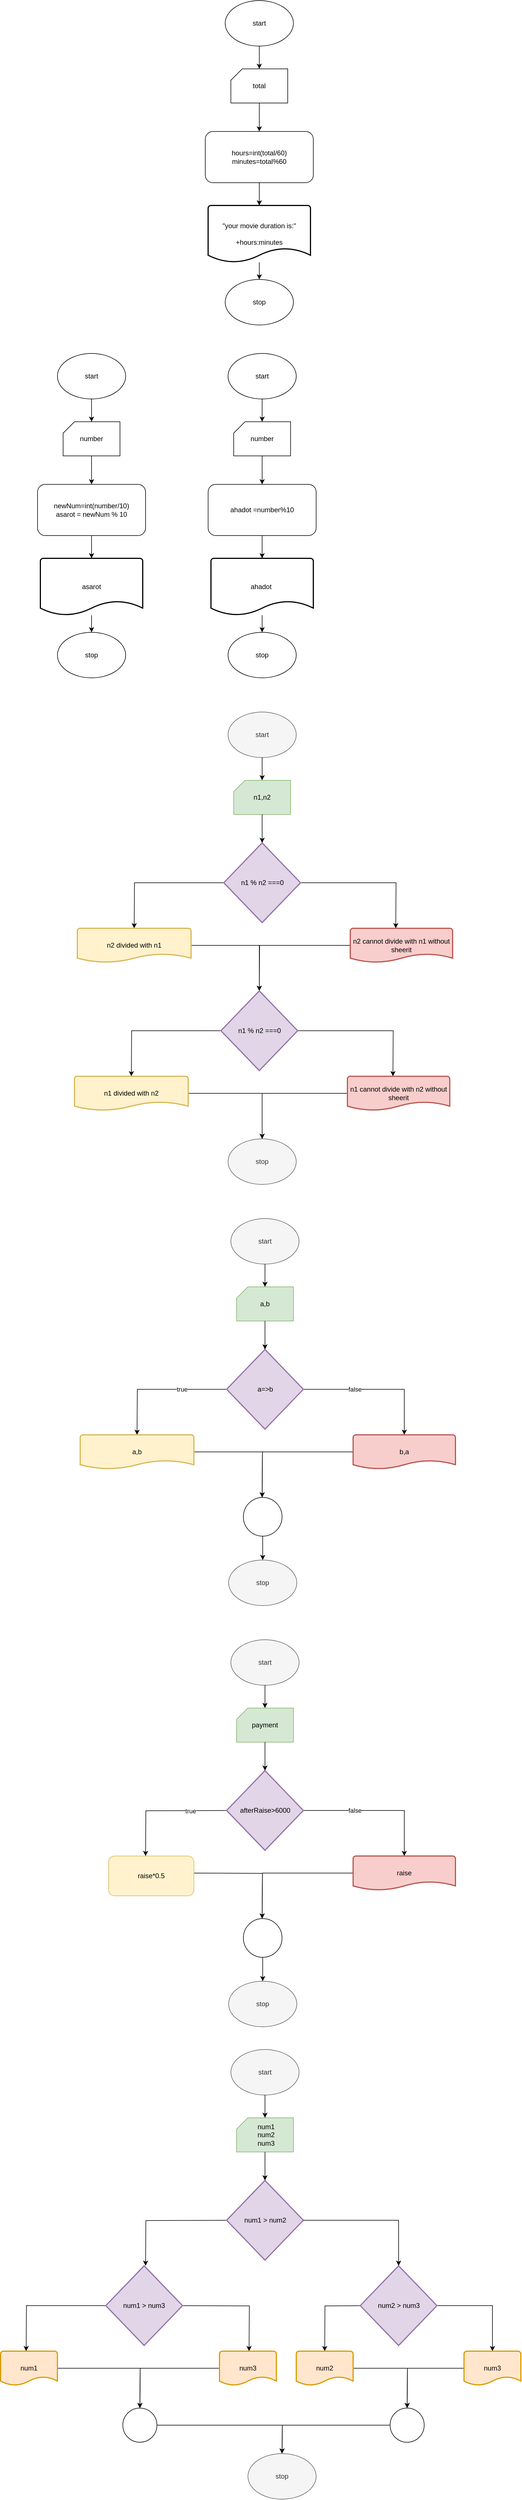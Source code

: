 <mxfile version="24.0.1" type="device">
  <diagram name="Page-1" id="hLnUzKsIZfY_c8V2M1LN">
    <mxGraphModel dx="2092" dy="784" grid="1" gridSize="10" guides="1" tooltips="1" connect="1" arrows="1" fold="1" page="1" pageScale="1" pageWidth="850" pageHeight="1100" math="0" shadow="0">
      <root>
        <mxCell id="0" />
        <mxCell id="1" parent="0" />
        <mxCell id="ii88qQg9MS992jkgcJib-1" value="start" style="ellipse;whiteSpace=wrap;html=1;" parent="1" vertex="1">
          <mxGeometry x="380" y="30" width="120" height="80" as="geometry" />
        </mxCell>
        <mxCell id="ROJ5gaN2hFvR-x2g7_lS-4" style="edgeStyle=orthogonalEdgeStyle;rounded=0;orthogonalLoop=1;jettySize=auto;html=1;entryX=0.5;entryY=0;entryDx=0;entryDy=0;" parent="1" source="ii88qQg9MS992jkgcJib-2" target="ii88qQg9MS992jkgcJib-5" edge="1">
          <mxGeometry relative="1" as="geometry" />
        </mxCell>
        <mxCell id="ii88qQg9MS992jkgcJib-2" value="" style="verticalLabelPosition=bottom;verticalAlign=top;html=1;shape=card;whiteSpace=wrap;size=20;arcSize=12;" parent="1" vertex="1">
          <mxGeometry x="390" y="150" width="100" height="60" as="geometry" />
        </mxCell>
        <mxCell id="ROJ5gaN2hFvR-x2g7_lS-6" style="edgeStyle=orthogonalEdgeStyle;rounded=0;orthogonalLoop=1;jettySize=auto;html=1;entryX=0.5;entryY=0;entryDx=0;entryDy=0;" parent="1" source="ii88qQg9MS992jkgcJib-3" target="ii88qQg9MS992jkgcJib-4" edge="1">
          <mxGeometry relative="1" as="geometry" />
        </mxCell>
        <mxCell id="ii88qQg9MS992jkgcJib-3" value="&quot;your movie duration is:&quot;&lt;div&gt;&lt;br&gt;&lt;/div&gt;&lt;div&gt;+hours:minutes&lt;/div&gt;" style="strokeWidth=2;html=1;shape=mxgraph.flowchart.document2;whiteSpace=wrap;size=0.25;" parent="1" vertex="1">
          <mxGeometry x="350" y="390" width="180" height="100" as="geometry" />
        </mxCell>
        <mxCell id="ii88qQg9MS992jkgcJib-4" value="stop" style="ellipse;whiteSpace=wrap;html=1;" parent="1" vertex="1">
          <mxGeometry x="380" y="520" width="120" height="80" as="geometry" />
        </mxCell>
        <mxCell id="ROJ5gaN2hFvR-x2g7_lS-5" style="edgeStyle=orthogonalEdgeStyle;rounded=0;orthogonalLoop=1;jettySize=auto;html=1;" parent="1" source="ii88qQg9MS992jkgcJib-5" target="ii88qQg9MS992jkgcJib-3" edge="1">
          <mxGeometry relative="1" as="geometry" />
        </mxCell>
        <mxCell id="ii88qQg9MS992jkgcJib-5" value="" style="rounded=1;whiteSpace=wrap;html=1;" parent="1" vertex="1">
          <mxGeometry x="345" y="260" width="190" height="90" as="geometry" />
        </mxCell>
        <mxCell id="ROJ5gaN2hFvR-x2g7_lS-1" value="total" style="text;html=1;align=center;verticalAlign=middle;whiteSpace=wrap;rounded=0;" parent="1" vertex="1">
          <mxGeometry x="410" y="165" width="60" height="30" as="geometry" />
        </mxCell>
        <mxCell id="ROJ5gaN2hFvR-x2g7_lS-2" value="hours=int(total/60)&lt;div&gt;&lt;span style=&quot;background-color: initial;&quot;&gt;minutes=total%60&lt;/span&gt;&lt;/div&gt;" style="text;html=1;align=center;verticalAlign=middle;whiteSpace=wrap;rounded=0;" parent="1" vertex="1">
          <mxGeometry x="350" y="272.5" width="180" height="65" as="geometry" />
        </mxCell>
        <mxCell id="ROJ5gaN2hFvR-x2g7_lS-3" style="edgeStyle=orthogonalEdgeStyle;rounded=0;orthogonalLoop=1;jettySize=auto;html=1;entryX=0.5;entryY=0;entryDx=0;entryDy=0;entryPerimeter=0;" parent="1" source="ii88qQg9MS992jkgcJib-1" target="ii88qQg9MS992jkgcJib-2" edge="1">
          <mxGeometry relative="1" as="geometry" />
        </mxCell>
        <mxCell id="ROJ5gaN2hFvR-x2g7_lS-8" value="start" style="ellipse;whiteSpace=wrap;html=1;" parent="1" vertex="1">
          <mxGeometry x="385" y="650" width="120" height="80" as="geometry" />
        </mxCell>
        <mxCell id="ROJ5gaN2hFvR-x2g7_lS-9" style="edgeStyle=orthogonalEdgeStyle;rounded=0;orthogonalLoop=1;jettySize=auto;html=1;entryX=0.5;entryY=0;entryDx=0;entryDy=0;" parent="1" source="ROJ5gaN2hFvR-x2g7_lS-10" target="ROJ5gaN2hFvR-x2g7_lS-15" edge="1">
          <mxGeometry relative="1" as="geometry" />
        </mxCell>
        <mxCell id="ROJ5gaN2hFvR-x2g7_lS-10" value="" style="verticalLabelPosition=bottom;verticalAlign=top;html=1;shape=card;whiteSpace=wrap;size=20;arcSize=12;" parent="1" vertex="1">
          <mxGeometry x="395" y="770" width="100" height="60" as="geometry" />
        </mxCell>
        <mxCell id="ROJ5gaN2hFvR-x2g7_lS-11" style="edgeStyle=orthogonalEdgeStyle;rounded=0;orthogonalLoop=1;jettySize=auto;html=1;entryX=0.5;entryY=0;entryDx=0;entryDy=0;" parent="1" source="ROJ5gaN2hFvR-x2g7_lS-12" target="ROJ5gaN2hFvR-x2g7_lS-13" edge="1">
          <mxGeometry relative="1" as="geometry" />
        </mxCell>
        <mxCell id="ROJ5gaN2hFvR-x2g7_lS-12" value="ahadot&amp;nbsp;" style="strokeWidth=2;html=1;shape=mxgraph.flowchart.document2;whiteSpace=wrap;size=0.25;" parent="1" vertex="1">
          <mxGeometry x="355" y="1010" width="180" height="100" as="geometry" />
        </mxCell>
        <mxCell id="ROJ5gaN2hFvR-x2g7_lS-13" value="stop" style="ellipse;whiteSpace=wrap;html=1;" parent="1" vertex="1">
          <mxGeometry x="385" y="1140" width="120" height="80" as="geometry" />
        </mxCell>
        <mxCell id="ROJ5gaN2hFvR-x2g7_lS-14" style="edgeStyle=orthogonalEdgeStyle;rounded=0;orthogonalLoop=1;jettySize=auto;html=1;" parent="1" source="ROJ5gaN2hFvR-x2g7_lS-15" target="ROJ5gaN2hFvR-x2g7_lS-12" edge="1">
          <mxGeometry relative="1" as="geometry" />
        </mxCell>
        <mxCell id="ROJ5gaN2hFvR-x2g7_lS-15" value="" style="rounded=1;whiteSpace=wrap;html=1;" parent="1" vertex="1">
          <mxGeometry x="350" y="880" width="190" height="90" as="geometry" />
        </mxCell>
        <mxCell id="ROJ5gaN2hFvR-x2g7_lS-16" value="number" style="text;html=1;align=center;verticalAlign=middle;whiteSpace=wrap;rounded=0;" parent="1" vertex="1">
          <mxGeometry x="415" y="785" width="60" height="30" as="geometry" />
        </mxCell>
        <mxCell id="ROJ5gaN2hFvR-x2g7_lS-17" value="ahadot =number%10" style="text;html=1;align=center;verticalAlign=middle;whiteSpace=wrap;rounded=0;" parent="1" vertex="1">
          <mxGeometry x="355" y="892.5" width="180" height="65" as="geometry" />
        </mxCell>
        <mxCell id="ROJ5gaN2hFvR-x2g7_lS-18" style="edgeStyle=orthogonalEdgeStyle;rounded=0;orthogonalLoop=1;jettySize=auto;html=1;entryX=0.5;entryY=0;entryDx=0;entryDy=0;entryPerimeter=0;" parent="1" source="ROJ5gaN2hFvR-x2g7_lS-8" target="ROJ5gaN2hFvR-x2g7_lS-10" edge="1">
          <mxGeometry relative="1" as="geometry" />
        </mxCell>
        <mxCell id="ROJ5gaN2hFvR-x2g7_lS-20" value="start" style="ellipse;whiteSpace=wrap;html=1;" parent="1" vertex="1">
          <mxGeometry x="85" y="650" width="120" height="80" as="geometry" />
        </mxCell>
        <mxCell id="ROJ5gaN2hFvR-x2g7_lS-21" style="edgeStyle=orthogonalEdgeStyle;rounded=0;orthogonalLoop=1;jettySize=auto;html=1;entryX=0.5;entryY=0;entryDx=0;entryDy=0;" parent="1" source="ROJ5gaN2hFvR-x2g7_lS-22" target="ROJ5gaN2hFvR-x2g7_lS-27" edge="1">
          <mxGeometry relative="1" as="geometry" />
        </mxCell>
        <mxCell id="ROJ5gaN2hFvR-x2g7_lS-22" value="" style="verticalLabelPosition=bottom;verticalAlign=top;html=1;shape=card;whiteSpace=wrap;size=20;arcSize=12;" parent="1" vertex="1">
          <mxGeometry x="95" y="770" width="100" height="60" as="geometry" />
        </mxCell>
        <mxCell id="ROJ5gaN2hFvR-x2g7_lS-23" style="edgeStyle=orthogonalEdgeStyle;rounded=0;orthogonalLoop=1;jettySize=auto;html=1;entryX=0.5;entryY=0;entryDx=0;entryDy=0;" parent="1" source="ROJ5gaN2hFvR-x2g7_lS-24" target="ROJ5gaN2hFvR-x2g7_lS-25" edge="1">
          <mxGeometry relative="1" as="geometry" />
        </mxCell>
        <mxCell id="ROJ5gaN2hFvR-x2g7_lS-24" value="asarot" style="strokeWidth=2;html=1;shape=mxgraph.flowchart.document2;whiteSpace=wrap;size=0.25;" parent="1" vertex="1">
          <mxGeometry x="55" y="1010" width="180" height="100" as="geometry" />
        </mxCell>
        <mxCell id="ROJ5gaN2hFvR-x2g7_lS-25" value="stop" style="ellipse;whiteSpace=wrap;html=1;" parent="1" vertex="1">
          <mxGeometry x="85" y="1140" width="120" height="80" as="geometry" />
        </mxCell>
        <mxCell id="ROJ5gaN2hFvR-x2g7_lS-26" style="edgeStyle=orthogonalEdgeStyle;rounded=0;orthogonalLoop=1;jettySize=auto;html=1;" parent="1" source="ROJ5gaN2hFvR-x2g7_lS-27" target="ROJ5gaN2hFvR-x2g7_lS-24" edge="1">
          <mxGeometry relative="1" as="geometry" />
        </mxCell>
        <mxCell id="ROJ5gaN2hFvR-x2g7_lS-27" value="" style="rounded=1;whiteSpace=wrap;html=1;" parent="1" vertex="1">
          <mxGeometry x="50" y="880" width="190" height="90" as="geometry" />
        </mxCell>
        <mxCell id="ROJ5gaN2hFvR-x2g7_lS-28" value="number" style="text;html=1;align=center;verticalAlign=middle;whiteSpace=wrap;rounded=0;" parent="1" vertex="1">
          <mxGeometry x="115" y="785" width="60" height="30" as="geometry" />
        </mxCell>
        <mxCell id="ROJ5gaN2hFvR-x2g7_lS-29" value="newNum=int(number/10)&lt;div&gt;asarot = newNum % 10&lt;/div&gt;" style="text;html=1;align=center;verticalAlign=middle;whiteSpace=wrap;rounded=0;" parent="1" vertex="1">
          <mxGeometry x="55" y="892.5" width="180" height="65" as="geometry" />
        </mxCell>
        <mxCell id="ROJ5gaN2hFvR-x2g7_lS-30" style="edgeStyle=orthogonalEdgeStyle;rounded=0;orthogonalLoop=1;jettySize=auto;html=1;entryX=0.5;entryY=0;entryDx=0;entryDy=0;entryPerimeter=0;" parent="1" source="ROJ5gaN2hFvR-x2g7_lS-20" target="ROJ5gaN2hFvR-x2g7_lS-22" edge="1">
          <mxGeometry relative="1" as="geometry" />
        </mxCell>
        <mxCell id="uX1W7bH-8rj_9nfo7h0D-2" value="start" style="ellipse;whiteSpace=wrap;html=1;fillColor=#f5f5f5;fontColor=#333333;strokeColor=#666666;" parent="1" vertex="1">
          <mxGeometry x="385" y="1280" width="120" height="80" as="geometry" />
        </mxCell>
        <mxCell id="uX1W7bH-8rj_9nfo7h0D-4" value="" style="verticalLabelPosition=bottom;verticalAlign=top;html=1;shape=card;whiteSpace=wrap;size=20;arcSize=12;fillColor=#d5e8d4;strokeColor=#82b366;" parent="1" vertex="1">
          <mxGeometry x="395" y="1400" width="100" height="60" as="geometry" />
        </mxCell>
        <mxCell id="uX1W7bH-8rj_9nfo7h0D-10" value="n1,n2" style="text;html=1;align=center;verticalAlign=middle;whiteSpace=wrap;rounded=0;" parent="1" vertex="1">
          <mxGeometry x="415" y="1415" width="60" height="30" as="geometry" />
        </mxCell>
        <mxCell id="uX1W7bH-8rj_9nfo7h0D-12" style="edgeStyle=orthogonalEdgeStyle;rounded=0;orthogonalLoop=1;jettySize=auto;html=1;entryX=0.5;entryY=0;entryDx=0;entryDy=0;entryPerimeter=0;" parent="1" source="uX1W7bH-8rj_9nfo7h0D-2" target="uX1W7bH-8rj_9nfo7h0D-4" edge="1">
          <mxGeometry relative="1" as="geometry" />
        </mxCell>
        <mxCell id="uX1W7bH-8rj_9nfo7h0D-15" style="edgeStyle=orthogonalEdgeStyle;rounded=0;orthogonalLoop=1;jettySize=auto;html=1;" parent="1" source="uX1W7bH-8rj_9nfo7h0D-13" edge="1">
          <mxGeometry relative="1" as="geometry">
            <mxPoint x="220" y="1660" as="targetPoint" />
          </mxGeometry>
        </mxCell>
        <mxCell id="uX1W7bH-8rj_9nfo7h0D-16" style="edgeStyle=orthogonalEdgeStyle;rounded=0;orthogonalLoop=1;jettySize=auto;html=1;" parent="1" source="uX1W7bH-8rj_9nfo7h0D-13" edge="1">
          <mxGeometry relative="1" as="geometry">
            <mxPoint x="680" y="1660" as="targetPoint" />
          </mxGeometry>
        </mxCell>
        <mxCell id="uX1W7bH-8rj_9nfo7h0D-13" value="n1 % n2 ===0" style="strokeWidth=2;html=1;shape=mxgraph.flowchart.decision;whiteSpace=wrap;fillColor=#e1d5e7;strokeColor=#9673a6;" parent="1" vertex="1">
          <mxGeometry x="377.5" y="1510" width="135" height="140" as="geometry" />
        </mxCell>
        <mxCell id="uX1W7bH-8rj_9nfo7h0D-14" style="edgeStyle=orthogonalEdgeStyle;rounded=0;orthogonalLoop=1;jettySize=auto;html=1;entryX=0.5;entryY=0;entryDx=0;entryDy=0;entryPerimeter=0;" parent="1" source="uX1W7bH-8rj_9nfo7h0D-4" target="uX1W7bH-8rj_9nfo7h0D-13" edge="1">
          <mxGeometry relative="1" as="geometry" />
        </mxCell>
        <mxCell id="uX1W7bH-8rj_9nfo7h0D-39" style="edgeStyle=orthogonalEdgeStyle;rounded=0;orthogonalLoop=1;jettySize=auto;html=1;" parent="1" source="uX1W7bH-8rj_9nfo7h0D-19" target="uX1W7bH-8rj_9nfo7h0D-36" edge="1">
          <mxGeometry relative="1" as="geometry" />
        </mxCell>
        <mxCell id="uX1W7bH-8rj_9nfo7h0D-19" value="n2 cannot divide with n1 without sheerit" style="strokeWidth=2;html=1;shape=mxgraph.flowchart.document2;whiteSpace=wrap;size=0.25;fillColor=#f8cecc;strokeColor=#b85450;" parent="1" vertex="1">
          <mxGeometry x="600" y="1660" width="180" height="60" as="geometry" />
        </mxCell>
        <mxCell id="uX1W7bH-8rj_9nfo7h0D-40" style="edgeStyle=orthogonalEdgeStyle;rounded=0;orthogonalLoop=1;jettySize=auto;html=1;" parent="1" source="uX1W7bH-8rj_9nfo7h0D-24" edge="1">
          <mxGeometry relative="1" as="geometry">
            <mxPoint x="440" y="1770" as="targetPoint" />
          </mxGeometry>
        </mxCell>
        <mxCell id="uX1W7bH-8rj_9nfo7h0D-24" value="n2 divided with n1" style="strokeWidth=2;html=1;shape=mxgraph.flowchart.document2;whiteSpace=wrap;size=0.25;fillColor=#fff2cc;strokeColor=#d6b656;" parent="1" vertex="1">
          <mxGeometry x="120" y="1660" width="200" height="60" as="geometry" />
        </mxCell>
        <mxCell id="uX1W7bH-8rj_9nfo7h0D-34" style="edgeStyle=orthogonalEdgeStyle;rounded=0;orthogonalLoop=1;jettySize=auto;html=1;" parent="1" source="uX1W7bH-8rj_9nfo7h0D-36" edge="1">
          <mxGeometry relative="1" as="geometry">
            <mxPoint x="215" y="1920" as="targetPoint" />
          </mxGeometry>
        </mxCell>
        <mxCell id="uX1W7bH-8rj_9nfo7h0D-35" style="edgeStyle=orthogonalEdgeStyle;rounded=0;orthogonalLoop=1;jettySize=auto;html=1;" parent="1" source="uX1W7bH-8rj_9nfo7h0D-36" edge="1">
          <mxGeometry relative="1" as="geometry">
            <mxPoint x="675" y="1920" as="targetPoint" />
          </mxGeometry>
        </mxCell>
        <mxCell id="uX1W7bH-8rj_9nfo7h0D-36" value="n1 % n2 ===0" style="strokeWidth=2;html=1;shape=mxgraph.flowchart.decision;whiteSpace=wrap;fillColor=#e1d5e7;strokeColor=#9673a6;" parent="1" vertex="1">
          <mxGeometry x="372.5" y="1770" width="135" height="140" as="geometry" />
        </mxCell>
        <mxCell id="uX1W7bH-8rj_9nfo7h0D-45" style="edgeStyle=orthogonalEdgeStyle;rounded=0;orthogonalLoop=1;jettySize=auto;html=1;" parent="1" source="uX1W7bH-8rj_9nfo7h0D-37" target="uX1W7bH-8rj_9nfo7h0D-44" edge="1">
          <mxGeometry relative="1" as="geometry" />
        </mxCell>
        <mxCell id="uX1W7bH-8rj_9nfo7h0D-37" value="n1 cannot divide with n2 without sheerit" style="strokeWidth=2;html=1;shape=mxgraph.flowchart.document2;whiteSpace=wrap;size=0.25;fillColor=#f8cecc;strokeColor=#b85450;" parent="1" vertex="1">
          <mxGeometry x="595" y="1920" width="180" height="60" as="geometry" />
        </mxCell>
        <mxCell id="uX1W7bH-8rj_9nfo7h0D-46" style="edgeStyle=orthogonalEdgeStyle;rounded=0;orthogonalLoop=1;jettySize=auto;html=1;" parent="1" source="uX1W7bH-8rj_9nfo7h0D-38" target="uX1W7bH-8rj_9nfo7h0D-44" edge="1">
          <mxGeometry relative="1" as="geometry" />
        </mxCell>
        <mxCell id="uX1W7bH-8rj_9nfo7h0D-38" value="n1 divided with n2" style="strokeWidth=2;html=1;shape=mxgraph.flowchart.document2;whiteSpace=wrap;size=0.25;fillColor=#fff2cc;strokeColor=#d6b656;" parent="1" vertex="1">
          <mxGeometry x="115" y="1920" width="200" height="60" as="geometry" />
        </mxCell>
        <mxCell id="uX1W7bH-8rj_9nfo7h0D-44" value="stop" style="ellipse;whiteSpace=wrap;html=1;fillColor=#f5f5f5;fontColor=#333333;strokeColor=#666666;" parent="1" vertex="1">
          <mxGeometry x="385" y="2030" width="120" height="80" as="geometry" />
        </mxCell>
        <mxCell id="uX1W7bH-8rj_9nfo7h0D-47" value="start" style="ellipse;whiteSpace=wrap;html=1;fillColor=#f5f5f5;fontColor=#333333;strokeColor=#666666;" parent="1" vertex="1">
          <mxGeometry x="390" y="2170" width="120" height="80" as="geometry" />
        </mxCell>
        <mxCell id="uX1W7bH-8rj_9nfo7h0D-48" value="" style="verticalLabelPosition=bottom;verticalAlign=top;html=1;shape=card;whiteSpace=wrap;size=20;arcSize=12;fillColor=#d5e8d4;strokeColor=#82b366;" parent="1" vertex="1">
          <mxGeometry x="400" y="2290" width="100" height="60" as="geometry" />
        </mxCell>
        <mxCell id="uX1W7bH-8rj_9nfo7h0D-49" value="a,b" style="text;html=1;align=center;verticalAlign=middle;whiteSpace=wrap;rounded=0;" parent="1" vertex="1">
          <mxGeometry x="420" y="2305" width="60" height="30" as="geometry" />
        </mxCell>
        <mxCell id="uX1W7bH-8rj_9nfo7h0D-50" style="edgeStyle=orthogonalEdgeStyle;rounded=0;orthogonalLoop=1;jettySize=auto;html=1;entryX=0.5;entryY=0;entryDx=0;entryDy=0;entryPerimeter=0;" parent="1" source="uX1W7bH-8rj_9nfo7h0D-47" target="uX1W7bH-8rj_9nfo7h0D-48" edge="1">
          <mxGeometry relative="1" as="geometry" />
        </mxCell>
        <mxCell id="uX1W7bH-8rj_9nfo7h0D-51" style="edgeStyle=orthogonalEdgeStyle;rounded=0;orthogonalLoop=1;jettySize=auto;html=1;" parent="1" source="uX1W7bH-8rj_9nfo7h0D-53" edge="1">
          <mxGeometry relative="1" as="geometry">
            <mxPoint x="225" y="2550" as="targetPoint" />
          </mxGeometry>
        </mxCell>
        <mxCell id="uX1W7bH-8rj_9nfo7h0D-69" value="true" style="edgeLabel;html=1;align=center;verticalAlign=middle;resizable=0;points=[];" parent="uX1W7bH-8rj_9nfo7h0D-51" vertex="1" connectable="0">
          <mxGeometry x="-0.329" relative="1" as="geometry">
            <mxPoint x="1" as="offset" />
          </mxGeometry>
        </mxCell>
        <mxCell id="uX1W7bH-8rj_9nfo7h0D-70" style="edgeStyle=orthogonalEdgeStyle;rounded=0;orthogonalLoop=1;jettySize=auto;html=1;" parent="1" source="uX1W7bH-8rj_9nfo7h0D-53" target="uX1W7bH-8rj_9nfo7h0D-56" edge="1">
          <mxGeometry relative="1" as="geometry" />
        </mxCell>
        <mxCell id="uX1W7bH-8rj_9nfo7h0D-71" value="false" style="edgeLabel;html=1;align=center;verticalAlign=middle;resizable=0;points=[];" parent="uX1W7bH-8rj_9nfo7h0D-70" vertex="1" connectable="0">
          <mxGeometry x="-0.305" relative="1" as="geometry">
            <mxPoint x="1" as="offset" />
          </mxGeometry>
        </mxCell>
        <mxCell id="uX1W7bH-8rj_9nfo7h0D-53" value="a=&amp;gt;b" style="strokeWidth=2;html=1;shape=mxgraph.flowchart.decision;whiteSpace=wrap;fillColor=#e1d5e7;strokeColor=#9673a6;" parent="1" vertex="1">
          <mxGeometry x="382.5" y="2400" width="135" height="140" as="geometry" />
        </mxCell>
        <mxCell id="uX1W7bH-8rj_9nfo7h0D-54" style="edgeStyle=orthogonalEdgeStyle;rounded=0;orthogonalLoop=1;jettySize=auto;html=1;entryX=0.5;entryY=0;entryDx=0;entryDy=0;entryPerimeter=0;" parent="1" source="uX1W7bH-8rj_9nfo7h0D-48" target="uX1W7bH-8rj_9nfo7h0D-53" edge="1">
          <mxGeometry relative="1" as="geometry" />
        </mxCell>
        <mxCell id="uX1W7bH-8rj_9nfo7h0D-55" style="edgeStyle=orthogonalEdgeStyle;rounded=0;orthogonalLoop=1;jettySize=auto;html=1;" parent="1" source="uX1W7bH-8rj_9nfo7h0D-56" edge="1">
          <mxGeometry relative="1" as="geometry">
            <mxPoint x="445" y="2660" as="targetPoint" />
          </mxGeometry>
        </mxCell>
        <mxCell id="uX1W7bH-8rj_9nfo7h0D-56" value="b,a" style="strokeWidth=2;html=1;shape=mxgraph.flowchart.document2;whiteSpace=wrap;size=0.25;fillColor=#f8cecc;strokeColor=#b85450;" parent="1" vertex="1">
          <mxGeometry x="605" y="2550" width="180" height="60" as="geometry" />
        </mxCell>
        <mxCell id="uX1W7bH-8rj_9nfo7h0D-57" style="edgeStyle=orthogonalEdgeStyle;rounded=0;orthogonalLoop=1;jettySize=auto;html=1;" parent="1" source="uX1W7bH-8rj_9nfo7h0D-58" edge="1">
          <mxGeometry relative="1" as="geometry">
            <mxPoint x="445" y="2660" as="targetPoint" />
          </mxGeometry>
        </mxCell>
        <mxCell id="uX1W7bH-8rj_9nfo7h0D-58" value="a,b" style="strokeWidth=2;html=1;shape=mxgraph.flowchart.document2;whiteSpace=wrap;size=0.25;fillColor=#fff2cc;strokeColor=#d6b656;" parent="1" vertex="1">
          <mxGeometry x="125" y="2550" width="200" height="60" as="geometry" />
        </mxCell>
        <mxCell id="uX1W7bH-8rj_9nfo7h0D-66" value="stop" style="ellipse;whiteSpace=wrap;html=1;fillColor=#f5f5f5;fontColor=#333333;strokeColor=#666666;" parent="1" vertex="1">
          <mxGeometry x="386" y="2770" width="120" height="80" as="geometry" />
        </mxCell>
        <mxCell id="uX1W7bH-8rj_9nfo7h0D-74" style="edgeStyle=orthogonalEdgeStyle;rounded=0;orthogonalLoop=1;jettySize=auto;html=1;" parent="1" source="uX1W7bH-8rj_9nfo7h0D-72" edge="1">
          <mxGeometry relative="1" as="geometry">
            <mxPoint x="446" y="2770" as="targetPoint" />
          </mxGeometry>
        </mxCell>
        <mxCell id="uX1W7bH-8rj_9nfo7h0D-72" value="" style="ellipse;whiteSpace=wrap;html=1;aspect=fixed;" parent="1" vertex="1">
          <mxGeometry x="412" y="2660" width="68" height="68" as="geometry" />
        </mxCell>
        <mxCell id="uX1W7bH-8rj_9nfo7h0D-75" value="start" style="ellipse;whiteSpace=wrap;html=1;fillColor=#f5f5f5;fontColor=#333333;strokeColor=#666666;" parent="1" vertex="1">
          <mxGeometry x="390" y="2910" width="120" height="80" as="geometry" />
        </mxCell>
        <mxCell id="uX1W7bH-8rj_9nfo7h0D-76" value="" style="verticalLabelPosition=bottom;verticalAlign=top;html=1;shape=card;whiteSpace=wrap;size=20;arcSize=12;fillColor=#d5e8d4;strokeColor=#82b366;" parent="1" vertex="1">
          <mxGeometry x="400" y="3030" width="100" height="60" as="geometry" />
        </mxCell>
        <mxCell id="uX1W7bH-8rj_9nfo7h0D-77" value="payment" style="text;html=1;align=center;verticalAlign=middle;whiteSpace=wrap;rounded=0;" parent="1" vertex="1">
          <mxGeometry x="420" y="3045" width="60" height="30" as="geometry" />
        </mxCell>
        <mxCell id="uX1W7bH-8rj_9nfo7h0D-78" style="edgeStyle=orthogonalEdgeStyle;rounded=0;orthogonalLoop=1;jettySize=auto;html=1;entryX=0.5;entryY=0;entryDx=0;entryDy=0;entryPerimeter=0;" parent="1" source="uX1W7bH-8rj_9nfo7h0D-75" target="uX1W7bH-8rj_9nfo7h0D-76" edge="1">
          <mxGeometry relative="1" as="geometry" />
        </mxCell>
        <mxCell id="uX1W7bH-8rj_9nfo7h0D-79" style="edgeStyle=orthogonalEdgeStyle;rounded=0;orthogonalLoop=1;jettySize=auto;html=1;" parent="1" edge="1">
          <mxGeometry relative="1" as="geometry">
            <mxPoint x="240" y="3290" as="targetPoint" />
            <mxPoint x="397.5" y="3210" as="sourcePoint" />
          </mxGeometry>
        </mxCell>
        <mxCell id="uX1W7bH-8rj_9nfo7h0D-80" value="true" style="edgeLabel;html=1;align=center;verticalAlign=middle;resizable=0;points=[];" parent="uX1W7bH-8rj_9nfo7h0D-79" vertex="1" connectable="0">
          <mxGeometry x="-0.329" relative="1" as="geometry">
            <mxPoint x="1" as="offset" />
          </mxGeometry>
        </mxCell>
        <mxCell id="uX1W7bH-8rj_9nfo7h0D-81" style="edgeStyle=orthogonalEdgeStyle;rounded=0;orthogonalLoop=1;jettySize=auto;html=1;" parent="1" source="uX1W7bH-8rj_9nfo7h0D-83" target="uX1W7bH-8rj_9nfo7h0D-86" edge="1">
          <mxGeometry relative="1" as="geometry" />
        </mxCell>
        <mxCell id="uX1W7bH-8rj_9nfo7h0D-82" value="false" style="edgeLabel;html=1;align=center;verticalAlign=middle;resizable=0;points=[];" parent="uX1W7bH-8rj_9nfo7h0D-81" vertex="1" connectable="0">
          <mxGeometry x="-0.305" relative="1" as="geometry">
            <mxPoint x="1" as="offset" />
          </mxGeometry>
        </mxCell>
        <mxCell id="uX1W7bH-8rj_9nfo7h0D-83" value="afterRaise&amp;gt;6000" style="strokeWidth=2;html=1;shape=mxgraph.flowchart.decision;whiteSpace=wrap;fillColor=#e1d5e7;strokeColor=#9673a6;" parent="1" vertex="1">
          <mxGeometry x="382.5" y="3140" width="135" height="140" as="geometry" />
        </mxCell>
        <mxCell id="uX1W7bH-8rj_9nfo7h0D-84" style="edgeStyle=orthogonalEdgeStyle;rounded=0;orthogonalLoop=1;jettySize=auto;html=1;entryX=0.5;entryY=0;entryDx=0;entryDy=0;entryPerimeter=0;" parent="1" source="uX1W7bH-8rj_9nfo7h0D-76" target="uX1W7bH-8rj_9nfo7h0D-83" edge="1">
          <mxGeometry relative="1" as="geometry" />
        </mxCell>
        <mxCell id="uX1W7bH-8rj_9nfo7h0D-85" style="edgeStyle=orthogonalEdgeStyle;rounded=0;orthogonalLoop=1;jettySize=auto;html=1;" parent="1" source="uX1W7bH-8rj_9nfo7h0D-86" edge="1">
          <mxGeometry relative="1" as="geometry">
            <mxPoint x="445" y="3400" as="targetPoint" />
          </mxGeometry>
        </mxCell>
        <mxCell id="uX1W7bH-8rj_9nfo7h0D-86" value="raise" style="strokeWidth=2;html=1;shape=mxgraph.flowchart.document2;whiteSpace=wrap;size=0.25;fillColor=#f8cecc;strokeColor=#b85450;" parent="1" vertex="1">
          <mxGeometry x="605" y="3290" width="180" height="60" as="geometry" />
        </mxCell>
        <mxCell id="uX1W7bH-8rj_9nfo7h0D-87" style="edgeStyle=orthogonalEdgeStyle;rounded=0;orthogonalLoop=1;jettySize=auto;html=1;" parent="1" edge="1">
          <mxGeometry relative="1" as="geometry">
            <mxPoint x="445" y="3400" as="targetPoint" />
            <mxPoint x="325" y="3320" as="sourcePoint" />
          </mxGeometry>
        </mxCell>
        <mxCell id="uX1W7bH-8rj_9nfo7h0D-89" value="stop" style="ellipse;whiteSpace=wrap;html=1;fillColor=#f5f5f5;fontColor=#333333;strokeColor=#666666;" parent="1" vertex="1">
          <mxGeometry x="386" y="3510" width="120" height="80" as="geometry" />
        </mxCell>
        <mxCell id="uX1W7bH-8rj_9nfo7h0D-90" style="edgeStyle=orthogonalEdgeStyle;rounded=0;orthogonalLoop=1;jettySize=auto;html=1;" parent="1" source="uX1W7bH-8rj_9nfo7h0D-91" edge="1">
          <mxGeometry relative="1" as="geometry">
            <mxPoint x="446" y="3510" as="targetPoint" />
          </mxGeometry>
        </mxCell>
        <mxCell id="uX1W7bH-8rj_9nfo7h0D-91" value="" style="ellipse;whiteSpace=wrap;html=1;aspect=fixed;" parent="1" vertex="1">
          <mxGeometry x="412" y="3400" width="68" height="68" as="geometry" />
        </mxCell>
        <mxCell id="uX1W7bH-8rj_9nfo7h0D-92" value="raise*0.5&lt;span style=&quot;color: rgba(0, 0, 0, 0); font-family: monospace; font-size: 0px; text-align: start; text-wrap: nowrap;&quot;&gt;%3CmxGraphModel%3E%3Croot%3E%3CmxCell%20id%3D%220%22%2F%3E%3CmxCell%20id%3D%221%22%20parent%3D%220%22%2F%3E%3CmxCell%20id%3D%222%22%20value%3D%22start%22%20style%3D%22ellipse%3BwhiteSpace%3Dwrap%3Bhtml%3D1%3BfillColor%3D%23f5f5f5%3BfontColor%3D%23333333%3BstrokeColor%3D%23666666%3B%22%20vertex%3D%221%22%20parent%3D%221%22%3E%3CmxGeometry%20x%3D%22390%22%20y%3D%222170%22%20width%3D%22120%22%20height%3D%2280%22%20as%3D%22geometry%22%2F%3E%3C%2FmxCell%3E%3CmxCell%20id%3D%223%22%20value%3D%22%22%20style%3D%22verticalLabelPosition%3Dbottom%3BverticalAlign%3Dtop%3Bhtml%3D1%3Bshape%3Dcard%3BwhiteSpace%3Dwrap%3Bsize%3D20%3BarcSize%3D12%3BfillColor%3D%23d5e8d4%3BstrokeColor%3D%2382b366%3B%22%20vertex%3D%221%22%20parent%3D%221%22%3E%3CmxGeometry%20x%3D%22400%22%20y%3D%222290%22%20width%3D%22100%22%20height%3D%2260%22%20as%3D%22geometry%22%2F%3E%3C%2FmxCell%3E%3CmxCell%20id%3D%224%22%20value%3D%22a%2Cb%22%20style%3D%22text%3Bhtml%3D1%3Balign%3Dcenter%3BverticalAlign%3Dmiddle%3BwhiteSpace%3Dwrap%3Brounded%3D0%3B%22%20vertex%3D%221%22%20parent%3D%221%22%3E%3CmxGeometry%20x%3D%22420%22%20y%3D%222305%22%20width%3D%2260%22%20height%3D%2230%22%20as%3D%22geometry%22%2F%3E%3C%2FmxCell%3E%3CmxCell%20id%3D%225%22%20style%3D%22edgeStyle%3DorthogonalEdgeStyle%3Brounded%3D0%3BorthogonalLoop%3D1%3BjettySize%3Dauto%3Bhtml%3D1%3BentryX%3D0.5%3BentryY%3D0%3BentryDx%3D0%3BentryDy%3D0%3BentryPerimeter%3D0%3B%22%20edge%3D%221%22%20source%3D%222%22%20target%3D%223%22%20parent%3D%221%22%3E%3CmxGeometry%20relative%3D%221%22%20as%3D%22geometry%22%2F%3E%3C%2FmxCell%3E%3CmxCell%20id%3D%226%22%20style%3D%22edgeStyle%3DorthogonalEdgeStyle%3Brounded%3D0%3BorthogonalLoop%3D1%3BjettySize%3Dauto%3Bhtml%3D1%3B%22%20edge%3D%221%22%20source%3D%2210%22%20parent%3D%221%22%3E%3CmxGeometry%20relative%3D%221%22%20as%3D%22geometry%22%3E%3CmxPoint%20x%3D%22225%22%20y%3D%222550%22%20as%3D%22targetPoint%22%2F%3E%3C%2FmxGeometry%3E%3C%2FmxCell%3E%3CmxCell%20id%3D%227%22%20value%3D%22true%22%20style%3D%22edgeLabel%3Bhtml%3D1%3Balign%3Dcenter%3BverticalAlign%3Dmiddle%3Bresizable%3D0%3Bpoints%3D%5B%5D%3B%22%20vertex%3D%221%22%20connectable%3D%220%22%20parent%3D%226%22%3E%3CmxGeometry%20x%3D%22-0.329%22%20relative%3D%221%22%20as%3D%22geometry%22%3E%3CmxPoint%20x%3D%221%22%20as%3D%22offset%22%2F%3E%3C%2FmxGeometry%3E%3C%2FmxCell%3E%3CmxCell%20id%3D%228%22%20style%3D%22edgeStyle%3DorthogonalEdgeStyle%3Brounded%3D0%3BorthogonalLoop%3D1%3BjettySize%3Dauto%3Bhtml%3D1%3B%22%20edge%3D%221%22%20source%3D%2210%22%20target%3D%2213%22%20parent%3D%221%22%3E%3CmxGeometry%20relative%3D%221%22%20as%3D%22geometry%22%2F%3E%3C%2FmxCell%3E%3CmxCell%20id%3D%229%22%20value%3D%22false%22%20style%3D%22edgeLabel%3Bhtml%3D1%3Balign%3Dcenter%3BverticalAlign%3Dmiddle%3Bresizable%3D0%3Bpoints%3D%5B%5D%3B%22%20vertex%3D%221%22%20connectable%3D%220%22%20parent%3D%228%22%3E%3CmxGeometry%20x%3D%22-0.305%22%20relative%3D%221%22%20as%3D%22geometry%22%3E%3CmxPoint%20x%3D%221%22%20as%3D%22offset%22%2F%3E%3C%2FmxGeometry%3E%3C%2FmxCell%3E%3CmxCell%20id%3D%2210%22%20value%3D%22a%3D%26amp%3Bgt%3Bb%22%20style%3D%22strokeWidth%3D2%3Bhtml%3D1%3Bshape%3Dmxgraph.flowchart.decision%3BwhiteSpace%3Dwrap%3BfillColor%3D%23e1d5e7%3BstrokeColor%3D%239673a6%3B%22%20vertex%3D%221%22%20parent%3D%221%22%3E%3CmxGeometry%20x%3D%22382.5%22%20y%3D%222400%22%20width%3D%22135%22%20height%3D%22140%22%20as%3D%22geometry%22%2F%3E%3C%2FmxCell%3E%3CmxCell%20id%3D%2211%22%20style%3D%22edgeStyle%3DorthogonalEdgeStyle%3Brounded%3D0%3BorthogonalLoop%3D1%3BjettySize%3Dauto%3Bhtml%3D1%3BentryX%3D0.5%3BentryY%3D0%3BentryDx%3D0%3BentryDy%3D0%3BentryPerimeter%3D0%3B%22%20edge%3D%221%22%20source%3D%223%22%20target%3D%2210%22%20parent%3D%221%22%3E%3CmxGeometry%20relative%3D%221%22%20as%3D%22geometry%22%2F%3E%3C%2FmxCell%3E%3CmxCell%20id%3D%2212%22%20style%3D%22edgeStyle%3DorthogonalEdgeStyle%3Brounded%3D0%3BorthogonalLoop%3D1%3BjettySize%3Dauto%3Bhtml%3D1%3B%22%20edge%3D%221%22%20source%3D%2213%22%20parent%3D%221%22%3E%3CmxGeometry%20relative%3D%221%22%20as%3D%22geometry%22%3E%3CmxPoint%20x%3D%22445%22%20y%3D%222660%22%20as%3D%22targetPoint%22%2F%3E%3C%2FmxGeometry%3E%3C%2FmxCell%3E%3CmxCell%20id%3D%2213%22%20value%3D%22b%2Ca%22%20style%3D%22strokeWidth%3D2%3Bhtml%3D1%3Bshape%3Dmxgraph.flowchart.document2%3BwhiteSpace%3Dwrap%3Bsize%3D0.25%3BfillColor%3D%23f8cecc%3BstrokeColor%3D%23b85450%3B%22%20vertex%3D%221%22%20parent%3D%221%22%3E%3CmxGeometry%20x%3D%22605%22%20y%3D%222550%22%20width%3D%22180%22%20height%3D%2260%22%20as%3D%22geometry%22%2F%3E%3C%2FmxCell%3E%3CmxCell%20id%3D%2214%22%20style%3D%22edgeStyle%3DorthogonalEdgeStyle%3Brounded%3D0%3BorthogonalLoop%3D1%3BjettySize%3Dauto%3Bhtml%3D1%3B%22%20edge%3D%221%22%20source%3D%2215%22%20parent%3D%221%22%3E%3CmxGeometry%20relative%3D%221%22%20as%3D%22geometry%22%3E%3CmxPoint%20x%3D%22445%22%20y%3D%222660%22%20as%3D%22targetPoint%22%2F%3E%3C%2FmxGeometry%3E%3C%2FmxCell%3E%3CmxCell%20id%3D%2215%22%20value%3D%22a%2Cb%22%20style%3D%22strokeWidth%3D2%3Bhtml%3D1%3Bshape%3Dmxgraph.flowchart.document2%3BwhiteSpace%3Dwrap%3Bsize%3D0.25%3BfillColor%3D%23fff2cc%3BstrokeColor%3D%23d6b656%3B%22%20vertex%3D%221%22%20parent%3D%221%22%3E%3CmxGeometry%20x%3D%22125%22%20y%3D%222550%22%20width%3D%22200%22%20height%3D%2260%22%20as%3D%22geometry%22%2F%3E%3C%2FmxCell%3E%3CmxCell%20id%3D%2216%22%20value%3D%22stop%22%20style%3D%22ellipse%3BwhiteSpace%3Dwrap%3Bhtml%3D1%3BfillColor%3D%23f5f5f5%3BfontColor%3D%23333333%3BstrokeColor%3D%23666666%3B%22%20vertex%3D%221%22%20parent%3D%221%22%3E%3CmxGeometry%20x%3D%22386%22%20y%3D%222770%22%20width%3D%22120%22%20height%3D%2280%22%20as%3D%22geometry%22%2F%3E%3C%2FmxCell%3E%3CmxCell%20id%3D%2217%22%20style%3D%22edgeStyle%3DorthogonalEdgeStyle%3Brounded%3D0%3BorthogonalLoop%3D1%3BjettySize%3Dauto%3Bhtml%3D1%3B%22%20edge%3D%221%22%20source%3D%2218%22%20parent%3D%221%22%3E%3CmxGeometry%20relative%3D%221%22%20as%3D%22geometry%22%3E%3CmxPoint%20x%3D%22446%22%20y%3D%222770%22%20as%3D%22targetPoint%22%2F%3E%3C%2FmxGeometry%3E%3C%2FmxCell%3E%3CmxCell%20id%3D%2218%22%20value%3D%22%22%20style%3D%22ellipse%3BwhiteSpace%3Dwrap%3Bhtml%3D1%3Baspect%3Dfixed%3B%22%20vertex%3D%221%22%20parent%3D%221%22%3E%3CmxGeometry%20x%3D%22412%22%20y%3D%222660%22%20width%3D%2268%22%20height%3D%2268%22%20as%3D%22geometry%22%2F%3E%3C%2FmxCell%3E%3C%2Froot%3E%3C%2FmxGraphMode%&lt;/span&gt;" style="rounded=1;whiteSpace=wrap;html=1;fillColor=#fff2cc;strokeColor=#d6b656;" parent="1" vertex="1">
          <mxGeometry x="175" y="3290" width="150" height="70" as="geometry" />
        </mxCell>
        <mxCell id="uX1W7bH-8rj_9nfo7h0D-94" value="start" style="ellipse;whiteSpace=wrap;html=1;fillColor=#f5f5f5;fontColor=#333333;strokeColor=#666666;" parent="1" vertex="1">
          <mxGeometry x="390" y="3630" width="120" height="80" as="geometry" />
        </mxCell>
        <mxCell id="uX1W7bH-8rj_9nfo7h0D-95" value="" style="verticalLabelPosition=bottom;verticalAlign=top;html=1;shape=card;whiteSpace=wrap;size=20;arcSize=12;fillColor=#d5e8d4;strokeColor=#82b366;" parent="1" vertex="1">
          <mxGeometry x="400" y="3750" width="100" height="60" as="geometry" />
        </mxCell>
        <mxCell id="uX1W7bH-8rj_9nfo7h0D-96" value="num1&lt;div&gt;num2&lt;/div&gt;&lt;div&gt;num3&lt;/div&gt;" style="text;html=1;align=center;verticalAlign=middle;whiteSpace=wrap;rounded=0;" parent="1" vertex="1">
          <mxGeometry x="412" y="3757.5" width="80" height="45" as="geometry" />
        </mxCell>
        <mxCell id="uX1W7bH-8rj_9nfo7h0D-97" style="edgeStyle=orthogonalEdgeStyle;rounded=0;orthogonalLoop=1;jettySize=auto;html=1;entryX=0.5;entryY=0;entryDx=0;entryDy=0;entryPerimeter=0;" parent="1" source="uX1W7bH-8rj_9nfo7h0D-94" target="uX1W7bH-8rj_9nfo7h0D-95" edge="1">
          <mxGeometry relative="1" as="geometry" />
        </mxCell>
        <mxCell id="uX1W7bH-8rj_9nfo7h0D-98" style="edgeStyle=orthogonalEdgeStyle;rounded=0;orthogonalLoop=1;jettySize=auto;html=1;" parent="1" edge="1">
          <mxGeometry relative="1" as="geometry">
            <mxPoint x="240" y="4010" as="targetPoint" />
            <mxPoint x="397.5" y="3930" as="sourcePoint" />
          </mxGeometry>
        </mxCell>
        <mxCell id="uX1W7bH-8rj_9nfo7h0D-102" value="num1 &amp;gt; num2" style="strokeWidth=2;html=1;shape=mxgraph.flowchart.decision;whiteSpace=wrap;fillColor=#e1d5e7;strokeColor=#9673a6;" parent="1" vertex="1">
          <mxGeometry x="382.5" y="3860" width="135" height="140" as="geometry" />
        </mxCell>
        <mxCell id="uX1W7bH-8rj_9nfo7h0D-103" style="edgeStyle=orthogonalEdgeStyle;rounded=0;orthogonalLoop=1;jettySize=auto;html=1;entryX=0.5;entryY=0;entryDx=0;entryDy=0;entryPerimeter=0;" parent="1" source="uX1W7bH-8rj_9nfo7h0D-95" target="uX1W7bH-8rj_9nfo7h0D-102" edge="1">
          <mxGeometry relative="1" as="geometry" />
        </mxCell>
        <mxCell id="uX1W7bH-8rj_9nfo7h0D-118" style="edgeStyle=orthogonalEdgeStyle;rounded=0;orthogonalLoop=1;jettySize=auto;html=1;" parent="1" edge="1">
          <mxGeometry relative="1" as="geometry">
            <mxPoint x="422" y="4160" as="targetPoint" />
            <mxPoint x="287" y="4080" as="sourcePoint" />
          </mxGeometry>
        </mxCell>
        <mxCell id="uX1W7bH-8rj_9nfo7h0D-119" style="edgeStyle=orthogonalEdgeStyle;rounded=0;orthogonalLoop=1;jettySize=auto;html=1;" parent="1" source="uX1W7bH-8rj_9nfo7h0D-111" edge="1">
          <mxGeometry relative="1" as="geometry">
            <mxPoint x="30" y="4160" as="targetPoint" />
          </mxGeometry>
        </mxCell>
        <mxCell id="uX1W7bH-8rj_9nfo7h0D-111" value="num1 &amp;gt; num3" style="strokeWidth=2;html=1;shape=mxgraph.flowchart.decision;whiteSpace=wrap;fillColor=#e1d5e7;strokeColor=#9673a6;" parent="1" vertex="1">
          <mxGeometry x="170" y="4010" width="135" height="140" as="geometry" />
        </mxCell>
        <mxCell id="uX1W7bH-8rj_9nfo7h0D-120" style="edgeStyle=orthogonalEdgeStyle;rounded=0;orthogonalLoop=1;jettySize=auto;html=1;" parent="1" edge="1">
          <mxGeometry relative="1" as="geometry">
            <mxPoint x="555" y="4160" as="targetPoint" />
            <mxPoint x="632.5" y="4080" as="sourcePoint" />
          </mxGeometry>
        </mxCell>
        <mxCell id="uX1W7bH-8rj_9nfo7h0D-121" style="edgeStyle=orthogonalEdgeStyle;rounded=0;orthogonalLoop=1;jettySize=auto;html=1;" parent="1" source="uX1W7bH-8rj_9nfo7h0D-116" target="uX1W7bH-8rj_9nfo7h0D-122" edge="1">
          <mxGeometry relative="1" as="geometry">
            <mxPoint x="850" y="4160" as="targetPoint" />
          </mxGeometry>
        </mxCell>
        <mxCell id="uX1W7bH-8rj_9nfo7h0D-116" value="num2 &amp;gt; num3" style="strokeWidth=2;html=1;shape=mxgraph.flowchart.decision;whiteSpace=wrap;fillColor=#e1d5e7;strokeColor=#9673a6;" parent="1" vertex="1">
          <mxGeometry x="617.5" y="4010" width="135" height="140" as="geometry" />
        </mxCell>
        <mxCell id="uX1W7bH-8rj_9nfo7h0D-117" style="edgeStyle=orthogonalEdgeStyle;rounded=0;orthogonalLoop=1;jettySize=auto;html=1;entryX=0.5;entryY=0;entryDx=0;entryDy=0;entryPerimeter=0;" parent="1" source="uX1W7bH-8rj_9nfo7h0D-102" target="uX1W7bH-8rj_9nfo7h0D-116" edge="1">
          <mxGeometry relative="1" as="geometry" />
        </mxCell>
        <mxCell id="uX1W7bH-8rj_9nfo7h0D-126" style="edgeStyle=orthogonalEdgeStyle;rounded=0;orthogonalLoop=1;jettySize=auto;html=1;" parent="1" source="uX1W7bH-8rj_9nfo7h0D-122" edge="1">
          <mxGeometry relative="1" as="geometry">
            <mxPoint x="700" y="4260" as="targetPoint" />
          </mxGeometry>
        </mxCell>
        <mxCell id="uX1W7bH-8rj_9nfo7h0D-122" value="num3" style="strokeWidth=2;html=1;shape=mxgraph.flowchart.document2;whiteSpace=wrap;size=0.25;fillColor=#ffe6cc;strokeColor=#d79b00;" parent="1" vertex="1">
          <mxGeometry x="800" y="4160" width="100" height="60" as="geometry" />
        </mxCell>
        <mxCell id="uX1W7bH-8rj_9nfo7h0D-127" style="edgeStyle=orthogonalEdgeStyle;rounded=0;orthogonalLoop=1;jettySize=auto;html=1;" parent="1" source="uX1W7bH-8rj_9nfo7h0D-123" edge="1">
          <mxGeometry relative="1" as="geometry">
            <mxPoint x="700" y="4260" as="targetPoint" />
          </mxGeometry>
        </mxCell>
        <mxCell id="uX1W7bH-8rj_9nfo7h0D-123" value="num2" style="strokeWidth=2;html=1;shape=mxgraph.flowchart.document2;whiteSpace=wrap;size=0.25;fillColor=#ffe6cc;strokeColor=#d79b00;" parent="1" vertex="1">
          <mxGeometry x="505" y="4160" width="100" height="60" as="geometry" />
        </mxCell>
        <mxCell id="uX1W7bH-8rj_9nfo7h0D-128" style="edgeStyle=orthogonalEdgeStyle;rounded=0;orthogonalLoop=1;jettySize=auto;html=1;" parent="1" source="uX1W7bH-8rj_9nfo7h0D-124" edge="1">
          <mxGeometry relative="1" as="geometry">
            <mxPoint x="230" y="4260" as="targetPoint" />
          </mxGeometry>
        </mxCell>
        <mxCell id="uX1W7bH-8rj_9nfo7h0D-124" value="num3" style="strokeWidth=2;html=1;shape=mxgraph.flowchart.document2;whiteSpace=wrap;size=0.25;fillColor=#ffe6cc;strokeColor=#d79b00;" parent="1" vertex="1">
          <mxGeometry x="370" y="4160" width="100" height="60" as="geometry" />
        </mxCell>
        <mxCell id="uX1W7bH-8rj_9nfo7h0D-129" style="edgeStyle=orthogonalEdgeStyle;rounded=0;orthogonalLoop=1;jettySize=auto;html=1;" parent="1" source="uX1W7bH-8rj_9nfo7h0D-125" edge="1">
          <mxGeometry relative="1" as="geometry">
            <mxPoint x="230" y="4260" as="targetPoint" />
          </mxGeometry>
        </mxCell>
        <mxCell id="uX1W7bH-8rj_9nfo7h0D-125" value="num1" style="strokeWidth=2;html=1;shape=mxgraph.flowchart.document2;whiteSpace=wrap;size=0.25;fillColor=#ffe6cc;strokeColor=#d79b00;" parent="1" vertex="1">
          <mxGeometry x="-15" y="4160" width="100" height="60" as="geometry" />
        </mxCell>
        <mxCell id="uX1W7bH-8rj_9nfo7h0D-133" style="edgeStyle=orthogonalEdgeStyle;rounded=0;orthogonalLoop=1;jettySize=auto;html=1;" parent="1" source="uX1W7bH-8rj_9nfo7h0D-130" edge="1">
          <mxGeometry relative="1" as="geometry">
            <mxPoint x="480" y="4340" as="targetPoint" />
          </mxGeometry>
        </mxCell>
        <mxCell id="uX1W7bH-8rj_9nfo7h0D-130" value="" style="verticalLabelPosition=bottom;verticalAlign=top;html=1;shape=mxgraph.flowchart.on-page_reference;" parent="1" vertex="1">
          <mxGeometry x="200" y="4260" width="60" height="60" as="geometry" />
        </mxCell>
        <mxCell id="uX1W7bH-8rj_9nfo7h0D-132" style="edgeStyle=orthogonalEdgeStyle;rounded=0;orthogonalLoop=1;jettySize=auto;html=1;" parent="1" source="uX1W7bH-8rj_9nfo7h0D-131" edge="1">
          <mxGeometry relative="1" as="geometry">
            <mxPoint x="480" y="4340" as="targetPoint" />
          </mxGeometry>
        </mxCell>
        <mxCell id="uX1W7bH-8rj_9nfo7h0D-131" value="" style="verticalLabelPosition=bottom;verticalAlign=top;html=1;shape=mxgraph.flowchart.on-page_reference;" parent="1" vertex="1">
          <mxGeometry x="670" y="4260" width="60" height="60" as="geometry" />
        </mxCell>
        <mxCell id="uX1W7bH-8rj_9nfo7h0D-134" value="stop" style="ellipse;whiteSpace=wrap;html=1;fillColor=#f5f5f5;fontColor=#333333;strokeColor=#666666;" parent="1" vertex="1">
          <mxGeometry x="420" y="4340" width="120" height="80" as="geometry" />
        </mxCell>
      </root>
    </mxGraphModel>
  </diagram>
</mxfile>
